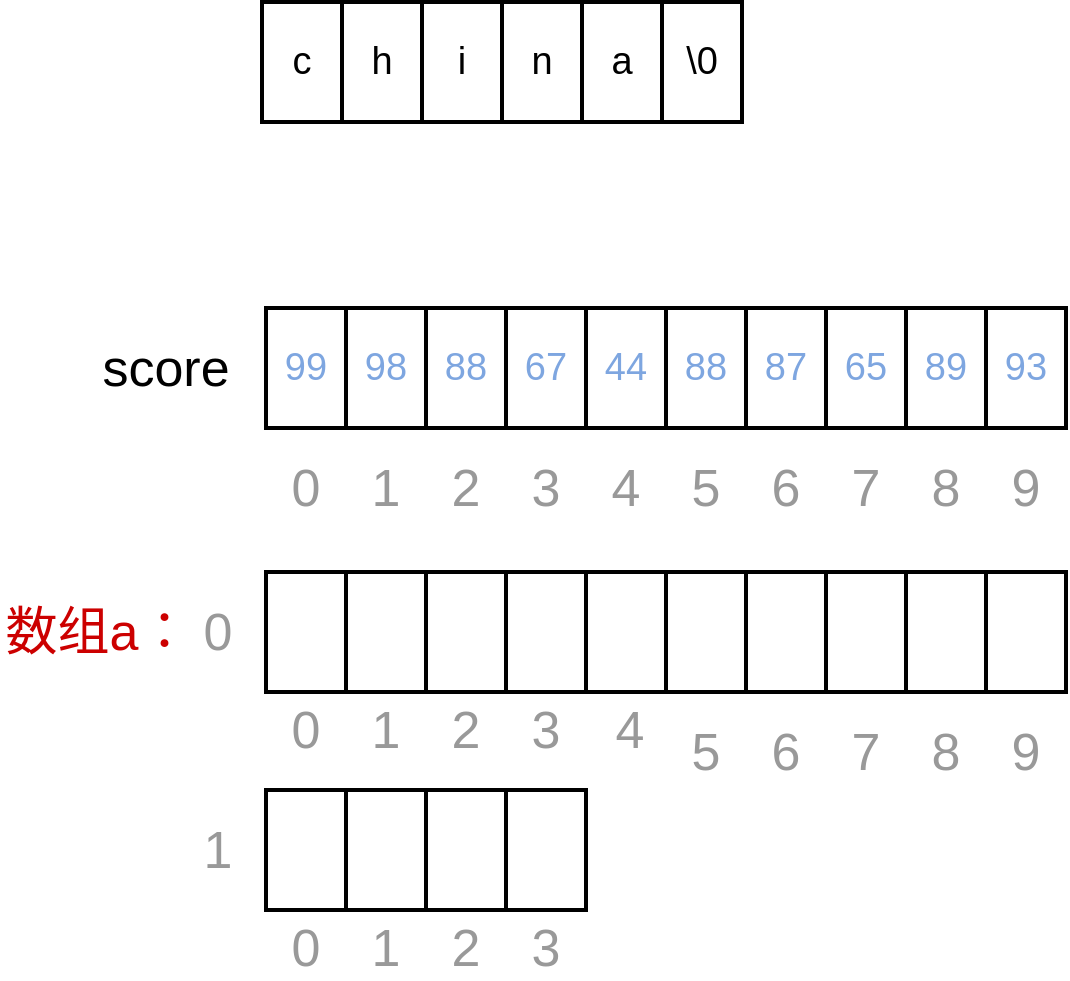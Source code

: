 <mxfile version="14.6.10" type="device"><diagram id="gL4wGaV-eIv2PhZVtVdX" name="Page-1"><mxGraphModel dx="1128" dy="550" grid="0" gridSize="10" guides="1" tooltips="1" connect="1" arrows="1" fold="1" page="1" pageScale="1" pageWidth="827" pageHeight="1169" math="0" shadow="0"><root><mxCell id="0"/><mxCell id="1" parent="0"/><mxCell id="aUNifNIzpQrlxFJJ30W0-1" value="99" style="rounded=0;whiteSpace=wrap;html=1;fontSize=19;fontColor=#7EA6E0;strokeWidth=2;" vertex="1" parent="1"><mxGeometry x="200" y="200" width="40" height="60" as="geometry"/></mxCell><mxCell id="aUNifNIzpQrlxFJJ30W0-2" value="98" style="rounded=0;whiteSpace=wrap;html=1;fontSize=19;fontColor=#7EA6E0;strokeWidth=2;" vertex="1" parent="1"><mxGeometry x="240" y="200" width="40" height="60" as="geometry"/></mxCell><mxCell id="aUNifNIzpQrlxFJJ30W0-3" value="88" style="rounded=0;whiteSpace=wrap;html=1;fontSize=19;fontColor=#7EA6E0;strokeWidth=2;" vertex="1" parent="1"><mxGeometry x="280" y="200" width="40" height="60" as="geometry"/></mxCell><mxCell id="aUNifNIzpQrlxFJJ30W0-4" value="67" style="rounded=0;whiteSpace=wrap;html=1;fontSize=19;fontColor=#7EA6E0;strokeWidth=2;" vertex="1" parent="1"><mxGeometry x="320" y="200" width="40" height="60" as="geometry"/></mxCell><mxCell id="aUNifNIzpQrlxFJJ30W0-5" value="44" style="rounded=0;whiteSpace=wrap;html=1;fontSize=19;fontColor=#7EA6E0;strokeWidth=2;" vertex="1" parent="1"><mxGeometry x="360" y="200" width="40" height="60" as="geometry"/></mxCell><mxCell id="aUNifNIzpQrlxFJJ30W0-6" value="88" style="rounded=0;whiteSpace=wrap;html=1;fontSize=19;fontColor=#7EA6E0;strokeWidth=2;" vertex="1" parent="1"><mxGeometry x="400" y="200" width="40" height="60" as="geometry"/></mxCell><mxCell id="aUNifNIzpQrlxFJJ30W0-7" value="87" style="rounded=0;whiteSpace=wrap;html=1;fontSize=19;fontColor=#7EA6E0;strokeWidth=2;" vertex="1" parent="1"><mxGeometry x="440" y="200" width="40" height="60" as="geometry"/></mxCell><mxCell id="aUNifNIzpQrlxFJJ30W0-8" value="65" style="rounded=0;whiteSpace=wrap;html=1;fontSize=19;fontColor=#7EA6E0;strokeWidth=2;" vertex="1" parent="1"><mxGeometry x="480" y="200" width="40" height="60" as="geometry"/></mxCell><mxCell id="aUNifNIzpQrlxFJJ30W0-9" value="89" style="rounded=0;whiteSpace=wrap;html=1;fontSize=19;fontColor=#7EA6E0;strokeWidth=2;" vertex="1" parent="1"><mxGeometry x="520" y="200" width="40" height="60" as="geometry"/></mxCell><mxCell id="aUNifNIzpQrlxFJJ30W0-10" value="93" style="rounded=0;whiteSpace=wrap;html=1;fontSize=19;fontColor=#7EA6E0;strokeWidth=2;" vertex="1" parent="1"><mxGeometry x="560" y="200" width="40" height="60" as="geometry"/></mxCell><mxCell id="aUNifNIzpQrlxFJJ30W0-11" value="0" style="text;html=1;strokeColor=none;fillColor=none;align=center;verticalAlign=middle;whiteSpace=wrap;rounded=0;fontSize=26;fontColor=#999999;" vertex="1" parent="1"><mxGeometry x="200" y="280" width="40" height="20" as="geometry"/></mxCell><mxCell id="aUNifNIzpQrlxFJJ30W0-13" value="score" style="text;html=1;strokeColor=none;fillColor=none;align=center;verticalAlign=middle;whiteSpace=wrap;rounded=0;fontSize=26;" vertex="1" parent="1"><mxGeometry x="130" y="220" width="40" height="20" as="geometry"/></mxCell><mxCell id="aUNifNIzpQrlxFJJ30W0-14" value="1" style="text;html=1;strokeColor=none;fillColor=none;align=center;verticalAlign=middle;whiteSpace=wrap;rounded=0;fontSize=26;fontColor=#999999;" vertex="1" parent="1"><mxGeometry x="240" y="280" width="40" height="20" as="geometry"/></mxCell><mxCell id="aUNifNIzpQrlxFJJ30W0-15" value="2" style="text;html=1;strokeColor=none;fillColor=none;align=center;verticalAlign=middle;whiteSpace=wrap;rounded=0;fontSize=26;fontColor=#999999;" vertex="1" parent="1"><mxGeometry x="280" y="280" width="40" height="20" as="geometry"/></mxCell><mxCell id="aUNifNIzpQrlxFJJ30W0-16" value="3" style="text;html=1;strokeColor=none;fillColor=none;align=center;verticalAlign=middle;whiteSpace=wrap;rounded=0;fontSize=26;fontColor=#999999;" vertex="1" parent="1"><mxGeometry x="320" y="280" width="40" height="20" as="geometry"/></mxCell><mxCell id="aUNifNIzpQrlxFJJ30W0-17" value="4" style="text;html=1;strokeColor=none;fillColor=none;align=center;verticalAlign=middle;whiteSpace=wrap;rounded=0;fontSize=26;fontColor=#999999;" vertex="1" parent="1"><mxGeometry x="360" y="280" width="40" height="20" as="geometry"/></mxCell><mxCell id="aUNifNIzpQrlxFJJ30W0-18" value="5" style="text;html=1;strokeColor=none;fillColor=none;align=center;verticalAlign=middle;whiteSpace=wrap;rounded=0;fontSize=26;fontColor=#999999;" vertex="1" parent="1"><mxGeometry x="400" y="280" width="40" height="20" as="geometry"/></mxCell><mxCell id="aUNifNIzpQrlxFJJ30W0-19" value="6" style="text;html=1;strokeColor=none;fillColor=none;align=center;verticalAlign=middle;whiteSpace=wrap;rounded=0;fontSize=26;fontColor=#999999;" vertex="1" parent="1"><mxGeometry x="440" y="280" width="40" height="20" as="geometry"/></mxCell><mxCell id="aUNifNIzpQrlxFJJ30W0-20" value="7" style="text;html=1;strokeColor=none;fillColor=none;align=center;verticalAlign=middle;whiteSpace=wrap;rounded=0;fontSize=26;fontColor=#999999;" vertex="1" parent="1"><mxGeometry x="480" y="280" width="40" height="20" as="geometry"/></mxCell><mxCell id="aUNifNIzpQrlxFJJ30W0-21" value="8" style="text;html=1;strokeColor=none;fillColor=none;align=center;verticalAlign=middle;whiteSpace=wrap;rounded=0;fontSize=26;fontColor=#999999;" vertex="1" parent="1"><mxGeometry x="520" y="280" width="40" height="20" as="geometry"/></mxCell><mxCell id="aUNifNIzpQrlxFJJ30W0-22" value="9" style="text;html=1;strokeColor=none;fillColor=none;align=center;verticalAlign=middle;whiteSpace=wrap;rounded=0;fontSize=26;fontColor=#999999;" vertex="1" parent="1"><mxGeometry x="560" y="280" width="40" height="20" as="geometry"/></mxCell><mxCell id="aUNifNIzpQrlxFJJ30W0-44" value="99" style="rounded=0;whiteSpace=wrap;html=1;fontSize=19;strokeWidth=2;noLabel=1;fontColor=none;" vertex="1" parent="1"><mxGeometry x="200" y="332" width="40" height="60" as="geometry"/></mxCell><mxCell id="aUNifNIzpQrlxFJJ30W0-45" value="98" style="rounded=0;whiteSpace=wrap;html=1;fontSize=19;strokeWidth=2;noLabel=1;fontColor=none;" vertex="1" parent="1"><mxGeometry x="240" y="332" width="40" height="60" as="geometry"/></mxCell><mxCell id="aUNifNIzpQrlxFJJ30W0-46" value="88" style="rounded=0;whiteSpace=wrap;html=1;fontSize=19;strokeWidth=2;noLabel=1;fontColor=none;" vertex="1" parent="1"><mxGeometry x="280" y="332" width="40" height="60" as="geometry"/></mxCell><mxCell id="aUNifNIzpQrlxFJJ30W0-49" value="88" style="rounded=0;whiteSpace=wrap;html=1;fontSize=19;strokeWidth=2;noLabel=1;fontColor=none;" vertex="1" parent="1"><mxGeometry x="400" y="332" width="40" height="60" as="geometry"/></mxCell><mxCell id="aUNifNIzpQrlxFJJ30W0-50" value="87" style="rounded=0;whiteSpace=wrap;html=1;fontSize=19;strokeWidth=2;noLabel=1;fontColor=none;" vertex="1" parent="1"><mxGeometry x="440" y="332" width="40" height="60" as="geometry"/></mxCell><mxCell id="aUNifNIzpQrlxFJJ30W0-51" value="65" style="rounded=0;whiteSpace=wrap;html=1;fontSize=19;strokeWidth=2;noLabel=1;fontColor=none;" vertex="1" parent="1"><mxGeometry x="480" y="332" width="40" height="60" as="geometry"/></mxCell><mxCell id="aUNifNIzpQrlxFJJ30W0-52" value="89" style="rounded=0;whiteSpace=wrap;html=1;fontSize=19;strokeWidth=2;noLabel=1;fontColor=none;" vertex="1" parent="1"><mxGeometry x="520" y="332" width="40" height="60" as="geometry"/></mxCell><mxCell id="aUNifNIzpQrlxFJJ30W0-53" value="93" style="rounded=0;whiteSpace=wrap;html=1;fontSize=19;strokeWidth=2;noLabel=1;fontColor=none;" vertex="1" parent="1"><mxGeometry x="560" y="332" width="40" height="60" as="geometry"/></mxCell><mxCell id="aUNifNIzpQrlxFJJ30W0-54" value="0" style="text;html=1;strokeColor=none;fillColor=none;align=center;verticalAlign=middle;whiteSpace=wrap;rounded=0;fontSize=26;fontColor=#999999;" vertex="1" parent="1"><mxGeometry x="200" y="401" width="40" height="20" as="geometry"/></mxCell><mxCell id="aUNifNIzpQrlxFJJ30W0-55" value="数组a：" style="text;html=1;strokeColor=none;fillColor=none;align=center;verticalAlign=middle;whiteSpace=wrap;rounded=0;fontSize=26;fontColor=#CC0000;" vertex="1" parent="1"><mxGeometry x="67" y="352" width="98" height="20" as="geometry"/></mxCell><mxCell id="aUNifNIzpQrlxFJJ30W0-56" value="1" style="text;html=1;strokeColor=none;fillColor=none;align=center;verticalAlign=middle;whiteSpace=wrap;rounded=0;fontSize=26;fontColor=#999999;" vertex="1" parent="1"><mxGeometry x="240" y="401" width="40" height="20" as="geometry"/></mxCell><mxCell id="aUNifNIzpQrlxFJJ30W0-57" value="2" style="text;html=1;strokeColor=none;fillColor=none;align=center;verticalAlign=middle;whiteSpace=wrap;rounded=0;fontSize=26;fontColor=#999999;" vertex="1" parent="1"><mxGeometry x="280" y="401" width="40" height="20" as="geometry"/></mxCell><mxCell id="aUNifNIzpQrlxFJJ30W0-58" value="3" style="text;html=1;fillColor=none;align=center;verticalAlign=middle;whiteSpace=wrap;rounded=0;fontSize=26;fontColor=#999999;" vertex="1" parent="1"><mxGeometry x="320" y="401" width="40" height="20" as="geometry"/></mxCell><mxCell id="aUNifNIzpQrlxFJJ30W0-59" value="4" style="text;html=1;fillColor=none;align=center;verticalAlign=middle;whiteSpace=wrap;rounded=0;fontSize=26;fontColor=#999999;" vertex="1" parent="1"><mxGeometry x="362" y="401" width="40" height="20" as="geometry"/></mxCell><mxCell id="aUNifNIzpQrlxFJJ30W0-60" value="5" style="text;html=1;fillColor=none;align=center;verticalAlign=middle;whiteSpace=wrap;rounded=0;fontSize=26;fontColor=#999999;" vertex="1" parent="1"><mxGeometry x="400" y="412" width="40" height="20" as="geometry"/></mxCell><mxCell id="aUNifNIzpQrlxFJJ30W0-61" value="6" style="text;html=1;fillColor=none;align=center;verticalAlign=middle;whiteSpace=wrap;rounded=0;fontSize=26;fontColor=#999999;" vertex="1" parent="1"><mxGeometry x="440" y="412" width="40" height="20" as="geometry"/></mxCell><mxCell id="aUNifNIzpQrlxFJJ30W0-62" value="7" style="text;html=1;fillColor=none;align=center;verticalAlign=middle;whiteSpace=wrap;rounded=0;fontSize=26;fontColor=#999999;" vertex="1" parent="1"><mxGeometry x="480" y="412" width="40" height="20" as="geometry"/></mxCell><mxCell id="aUNifNIzpQrlxFJJ30W0-63" value="8" style="text;html=1;fillColor=none;align=center;verticalAlign=middle;whiteSpace=wrap;rounded=0;fontSize=26;fontColor=#999999;" vertex="1" parent="1"><mxGeometry x="520" y="412" width="40" height="20" as="geometry"/></mxCell><mxCell id="aUNifNIzpQrlxFJJ30W0-64" value="9" style="text;html=1;fillColor=none;align=center;verticalAlign=middle;whiteSpace=wrap;rounded=0;fontSize=26;fontColor=#999999;" vertex="1" parent="1"><mxGeometry x="560" y="412" width="40" height="20" as="geometry"/></mxCell><mxCell id="aUNifNIzpQrlxFJJ30W0-65" value="44" style="rounded=0;whiteSpace=wrap;html=1;fontSize=19;strokeWidth=2;noLabel=1;fontColor=none;" vertex="1" parent="1"><mxGeometry x="320" y="332" width="40" height="60" as="geometry"/></mxCell><mxCell id="aUNifNIzpQrlxFJJ30W0-66" value="44" style="rounded=0;whiteSpace=wrap;html=1;fontSize=19;strokeWidth=2;noLabel=1;fontColor=none;" vertex="1" parent="1"><mxGeometry x="200" y="441" width="40" height="60" as="geometry"/></mxCell><mxCell id="aUNifNIzpQrlxFJJ30W0-67" value="88" style="rounded=0;whiteSpace=wrap;html=1;fontSize=19;strokeWidth=2;noLabel=1;fontColor=none;" vertex="1" parent="1"><mxGeometry x="240" y="441" width="40" height="60" as="geometry"/></mxCell><mxCell id="aUNifNIzpQrlxFJJ30W0-68" value="87" style="rounded=0;whiteSpace=wrap;html=1;fontSize=19;strokeWidth=2;noLabel=1;fontColor=none;" vertex="1" parent="1"><mxGeometry x="280" y="441" width="40" height="60" as="geometry"/></mxCell><mxCell id="aUNifNIzpQrlxFJJ30W0-69" value="65" style="rounded=0;whiteSpace=wrap;html=1;fontSize=19;strokeWidth=2;noLabel=1;fontColor=none;" vertex="1" parent="1"><mxGeometry x="320" y="441" width="40" height="60" as="geometry"/></mxCell><mxCell id="aUNifNIzpQrlxFJJ30W0-76" value="0" style="text;html=1;strokeColor=none;fillColor=none;align=center;verticalAlign=middle;whiteSpace=wrap;rounded=0;fontSize=26;fontColor=#999999;" vertex="1" parent="1"><mxGeometry x="200" y="510" width="40" height="20" as="geometry"/></mxCell><mxCell id="aUNifNIzpQrlxFJJ30W0-77" value="1" style="text;html=1;strokeColor=none;fillColor=none;align=center;verticalAlign=middle;whiteSpace=wrap;rounded=0;fontSize=26;fontColor=#999999;" vertex="1" parent="1"><mxGeometry x="240" y="510" width="40" height="20" as="geometry"/></mxCell><mxCell id="aUNifNIzpQrlxFJJ30W0-78" value="2" style="text;html=1;strokeColor=none;fillColor=none;align=center;verticalAlign=middle;whiteSpace=wrap;rounded=0;fontSize=26;fontColor=#999999;" vertex="1" parent="1"><mxGeometry x="280" y="510" width="40" height="20" as="geometry"/></mxCell><mxCell id="aUNifNIzpQrlxFJJ30W0-79" value="3" style="text;html=1;fillColor=none;align=center;verticalAlign=middle;whiteSpace=wrap;rounded=0;fontSize=26;fontColor=#999999;" vertex="1" parent="1"><mxGeometry x="320" y="510" width="40" height="20" as="geometry"/></mxCell><mxCell id="aUNifNIzpQrlxFJJ30W0-80" value="0" style="text;html=1;strokeColor=none;fillColor=none;align=center;verticalAlign=middle;whiteSpace=wrap;rounded=0;fontSize=26;fontColor=#999999;" vertex="1" parent="1"><mxGeometry x="156" y="352" width="40" height="20" as="geometry"/></mxCell><mxCell id="aUNifNIzpQrlxFJJ30W0-81" value="1" style="text;html=1;strokeColor=none;fillColor=none;align=center;verticalAlign=middle;whiteSpace=wrap;rounded=0;fontSize=26;fontColor=#999999;" vertex="1" parent="1"><mxGeometry x="156" y="461" width="40" height="20" as="geometry"/></mxCell><mxCell id="aUNifNIzpQrlxFJJ30W0-82" value="88" style="rounded=0;whiteSpace=wrap;html=1;fontSize=19;strokeWidth=2;noLabel=1;fontColor=none;" vertex="1" parent="1"><mxGeometry x="360" y="332" width="40" height="60" as="geometry"/></mxCell><mxCell id="aUNifNIzpQrlxFJJ30W0-83" value="c" style="rounded=0;whiteSpace=wrap;html=1;fontSize=19;strokeWidth=2;" vertex="1" parent="1"><mxGeometry x="198" y="47" width="40" height="60" as="geometry"/></mxCell><mxCell id="aUNifNIzpQrlxFJJ30W0-84" value="n" style="rounded=0;whiteSpace=wrap;html=1;fontSize=19;strokeWidth=2;" vertex="1" parent="1"><mxGeometry x="318" y="47" width="40" height="60" as="geometry"/></mxCell><mxCell id="aUNifNIzpQrlxFJJ30W0-85" value="a" style="rounded=0;whiteSpace=wrap;html=1;fontSize=19;strokeWidth=2;" vertex="1" parent="1"><mxGeometry x="358" y="47" width="40" height="60" as="geometry"/></mxCell><mxCell id="aUNifNIzpQrlxFJJ30W0-86" value="\0" style="rounded=0;whiteSpace=wrap;html=1;fontSize=19;strokeWidth=2;" vertex="1" parent="1"><mxGeometry x="398" y="47" width="40" height="60" as="geometry"/></mxCell><mxCell id="aUNifNIzpQrlxFJJ30W0-89" value="h" style="rounded=0;whiteSpace=wrap;html=1;fontSize=19;strokeWidth=2;" vertex="1" parent="1"><mxGeometry x="238" y="47" width="40" height="60" as="geometry"/></mxCell><mxCell id="aUNifNIzpQrlxFJJ30W0-90" value="i" style="rounded=0;whiteSpace=wrap;html=1;fontSize=19;strokeWidth=2;" vertex="1" parent="1"><mxGeometry x="278" y="47" width="40" height="60" as="geometry"/></mxCell></root></mxGraphModel></diagram></mxfile>